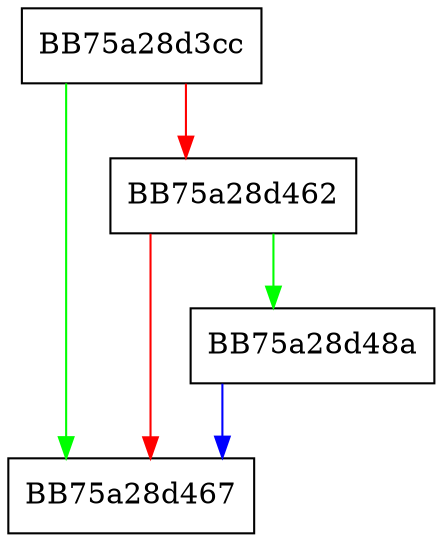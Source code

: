 digraph sqlite3ResolveSelfReference {
  node [shape="box"];
  graph [splines=ortho];
  BB75a28d3cc -> BB75a28d467 [color="green"];
  BB75a28d3cc -> BB75a28d462 [color="red"];
  BB75a28d462 -> BB75a28d48a [color="green"];
  BB75a28d462 -> BB75a28d467 [color="red"];
  BB75a28d48a -> BB75a28d467 [color="blue"];
}